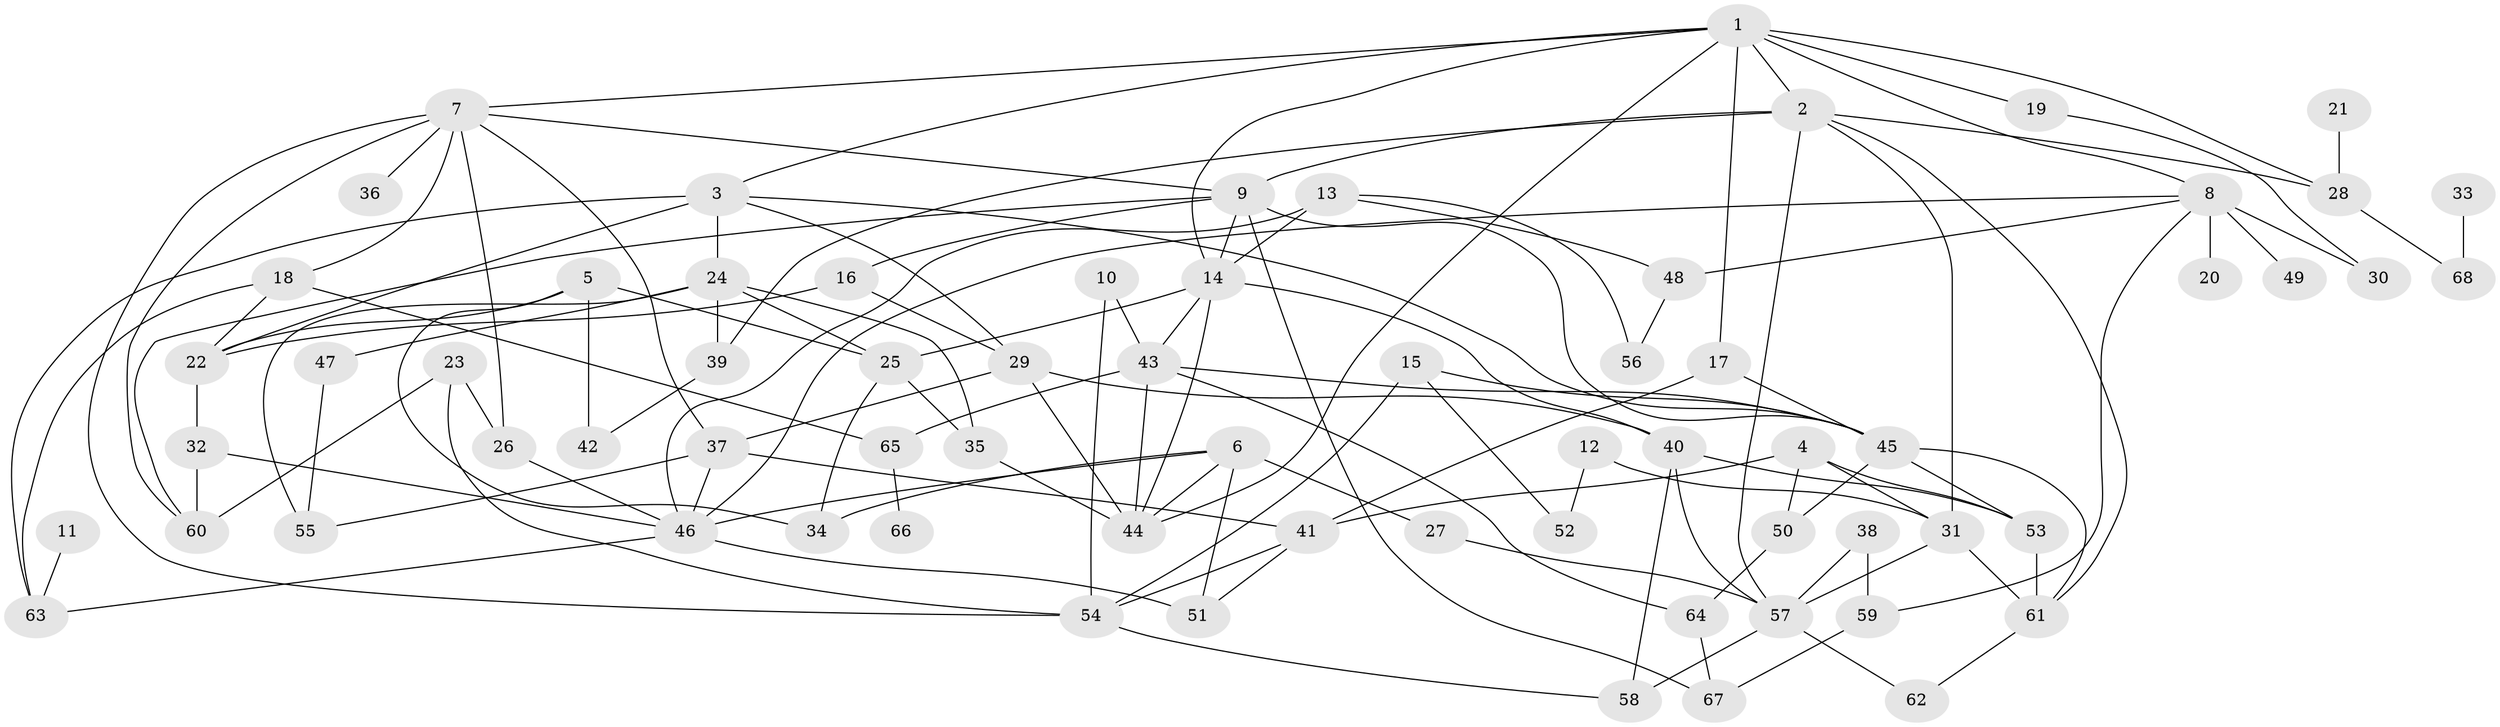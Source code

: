 // original degree distribution, {8: 0.014705882352941176, 5: 0.08823529411764706, 6: 0.03676470588235294, 7: 0.029411764705882353, 4: 0.125, 3: 0.27205882352941174, 2: 0.25, 1: 0.18382352941176472}
// Generated by graph-tools (version 1.1) at 2025/01/03/09/25 03:01:11]
// undirected, 68 vertices, 130 edges
graph export_dot {
graph [start="1"]
  node [color=gray90,style=filled];
  1;
  2;
  3;
  4;
  5;
  6;
  7;
  8;
  9;
  10;
  11;
  12;
  13;
  14;
  15;
  16;
  17;
  18;
  19;
  20;
  21;
  22;
  23;
  24;
  25;
  26;
  27;
  28;
  29;
  30;
  31;
  32;
  33;
  34;
  35;
  36;
  37;
  38;
  39;
  40;
  41;
  42;
  43;
  44;
  45;
  46;
  47;
  48;
  49;
  50;
  51;
  52;
  53;
  54;
  55;
  56;
  57;
  58;
  59;
  60;
  61;
  62;
  63;
  64;
  65;
  66;
  67;
  68;
  1 -- 2 [weight=1.0];
  1 -- 3 [weight=1.0];
  1 -- 7 [weight=1.0];
  1 -- 8 [weight=1.0];
  1 -- 14 [weight=1.0];
  1 -- 17 [weight=1.0];
  1 -- 19 [weight=1.0];
  1 -- 28 [weight=1.0];
  1 -- 44 [weight=1.0];
  2 -- 9 [weight=1.0];
  2 -- 28 [weight=1.0];
  2 -- 31 [weight=1.0];
  2 -- 39 [weight=1.0];
  2 -- 57 [weight=1.0];
  2 -- 61 [weight=1.0];
  3 -- 22 [weight=1.0];
  3 -- 24 [weight=1.0];
  3 -- 29 [weight=1.0];
  3 -- 45 [weight=1.0];
  3 -- 63 [weight=1.0];
  4 -- 31 [weight=1.0];
  4 -- 41 [weight=1.0];
  4 -- 50 [weight=1.0];
  4 -- 53 [weight=1.0];
  5 -- 22 [weight=1.0];
  5 -- 25 [weight=1.0];
  5 -- 34 [weight=1.0];
  5 -- 42 [weight=1.0];
  6 -- 27 [weight=1.0];
  6 -- 34 [weight=1.0];
  6 -- 44 [weight=1.0];
  6 -- 46 [weight=1.0];
  6 -- 51 [weight=1.0];
  7 -- 9 [weight=1.0];
  7 -- 18 [weight=1.0];
  7 -- 26 [weight=1.0];
  7 -- 36 [weight=1.0];
  7 -- 37 [weight=1.0];
  7 -- 54 [weight=1.0];
  7 -- 60 [weight=1.0];
  8 -- 20 [weight=1.0];
  8 -- 30 [weight=1.0];
  8 -- 46 [weight=1.0];
  8 -- 48 [weight=1.0];
  8 -- 49 [weight=1.0];
  8 -- 59 [weight=1.0];
  9 -- 14 [weight=1.0];
  9 -- 16 [weight=1.0];
  9 -- 45 [weight=1.0];
  9 -- 60 [weight=1.0];
  9 -- 67 [weight=1.0];
  10 -- 43 [weight=1.0];
  10 -- 54 [weight=1.0];
  11 -- 63 [weight=1.0];
  12 -- 31 [weight=1.0];
  12 -- 52 [weight=1.0];
  13 -- 14 [weight=1.0];
  13 -- 46 [weight=1.0];
  13 -- 48 [weight=1.0];
  13 -- 56 [weight=1.0];
  14 -- 25 [weight=1.0];
  14 -- 40 [weight=1.0];
  14 -- 43 [weight=1.0];
  14 -- 44 [weight=1.0];
  15 -- 45 [weight=1.0];
  15 -- 52 [weight=1.0];
  15 -- 54 [weight=1.0];
  16 -- 22 [weight=1.0];
  16 -- 29 [weight=1.0];
  17 -- 41 [weight=1.0];
  17 -- 45 [weight=1.0];
  18 -- 22 [weight=1.0];
  18 -- 63 [weight=1.0];
  18 -- 65 [weight=1.0];
  19 -- 30 [weight=1.0];
  21 -- 28 [weight=1.0];
  22 -- 32 [weight=1.0];
  23 -- 26 [weight=1.0];
  23 -- 54 [weight=1.0];
  23 -- 60 [weight=1.0];
  24 -- 25 [weight=1.0];
  24 -- 35 [weight=1.0];
  24 -- 39 [weight=1.0];
  24 -- 47 [weight=1.0];
  24 -- 55 [weight=1.0];
  25 -- 34 [weight=1.0];
  25 -- 35 [weight=2.0];
  26 -- 46 [weight=1.0];
  27 -- 57 [weight=1.0];
  28 -- 68 [weight=1.0];
  29 -- 37 [weight=1.0];
  29 -- 40 [weight=1.0];
  29 -- 44 [weight=1.0];
  31 -- 57 [weight=1.0];
  31 -- 61 [weight=1.0];
  32 -- 46 [weight=1.0];
  32 -- 60 [weight=1.0];
  33 -- 68 [weight=1.0];
  35 -- 44 [weight=1.0];
  37 -- 41 [weight=2.0];
  37 -- 46 [weight=1.0];
  37 -- 55 [weight=1.0];
  38 -- 57 [weight=1.0];
  38 -- 59 [weight=1.0];
  39 -- 42 [weight=1.0];
  40 -- 53 [weight=2.0];
  40 -- 57 [weight=1.0];
  40 -- 58 [weight=2.0];
  41 -- 51 [weight=1.0];
  41 -- 54 [weight=1.0];
  43 -- 44 [weight=1.0];
  43 -- 45 [weight=1.0];
  43 -- 64 [weight=1.0];
  43 -- 65 [weight=1.0];
  45 -- 50 [weight=1.0];
  45 -- 53 [weight=1.0];
  45 -- 61 [weight=1.0];
  46 -- 51 [weight=1.0];
  46 -- 63 [weight=1.0];
  47 -- 55 [weight=1.0];
  48 -- 56 [weight=1.0];
  50 -- 64 [weight=1.0];
  53 -- 61 [weight=1.0];
  54 -- 58 [weight=1.0];
  57 -- 58 [weight=1.0];
  57 -- 62 [weight=1.0];
  59 -- 67 [weight=1.0];
  61 -- 62 [weight=1.0];
  64 -- 67 [weight=1.0];
  65 -- 66 [weight=1.0];
}
